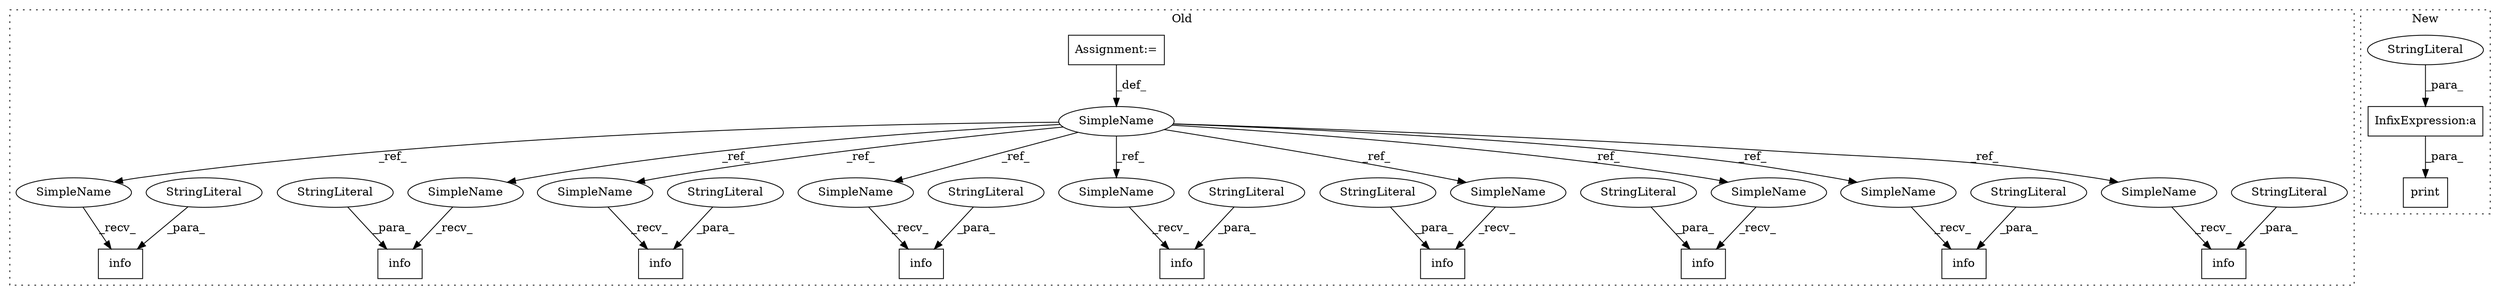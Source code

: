digraph G {
subgraph cluster0 {
1 [label="info" a="32" s="9743,9771" l="5,1" shape="box"];
3 [label="StringLiteral" a="45" s="9748" l="16" shape="ellipse"];
6 [label="Assignment:=" a="7" s="7380" l="6" shape="box"];
7 [label="SimpleName" a="42" s="7380" l="6" shape="ellipse"];
8 [label="info" a="32" s="9145,9177" l="5,1" shape="box"];
9 [label="StringLiteral" a="45" s="9150" l="16" shape="ellipse"];
10 [label="info" a="32" s="9191,9265" l="5,1" shape="box"];
11 [label="StringLiteral" a="45" s="9196" l="22" shape="ellipse"];
12 [label="info" a="32" s="10438,10512" l="5,1" shape="box"];
13 [label="StringLiteral" a="45" s="10443" l="22" shape="ellipse"];
14 [label="info" a="32" s="9103,9131" l="5,1" shape="box"];
15 [label="StringLiteral" a="45" s="9108" l="16" shape="ellipse"];
16 [label="info" a="32" s="10392,10424" l="5,1" shape="box"];
17 [label="StringLiteral" a="45" s="10397" l="16" shape="ellipse"];
18 [label="info" a="32" s="9785,9817" l="5,1" shape="box"];
19 [label="StringLiteral" a="45" s="9790" l="16" shape="ellipse"];
20 [label="info" a="32" s="10350,10378" l="5,1" shape="box"];
21 [label="StringLiteral" a="45" s="10355" l="16" shape="ellipse"];
22 [label="info" a="32" s="9831,9905" l="5,1" shape="box"];
23 [label="StringLiteral" a="45" s="9836" l="22" shape="ellipse"];
24 [label="SimpleName" a="42" s="9096" l="6" shape="ellipse"];
25 [label="SimpleName" a="42" s="10431" l="6" shape="ellipse"];
26 [label="SimpleName" a="42" s="10343" l="6" shape="ellipse"];
27 [label="SimpleName" a="42" s="9184" l="6" shape="ellipse"];
28 [label="SimpleName" a="42" s="9778" l="6" shape="ellipse"];
29 [label="SimpleName" a="42" s="9736" l="6" shape="ellipse"];
30 [label="SimpleName" a="42" s="9824" l="6" shape="ellipse"];
31 [label="SimpleName" a="42" s="10385" l="6" shape="ellipse"];
32 [label="SimpleName" a="42" s="9138" l="6" shape="ellipse"];
label = "Old";
style="dotted";
}
subgraph cluster1 {
2 [label="print" a="32" s="8770,8801" l="6,1" shape="box"];
4 [label="InfixExpression:a" a="27" s="8792" l="3" shape="box"];
5 [label="StringLiteral" a="45" s="8776" l="16" shape="ellipse"];
label = "New";
style="dotted";
}
3 -> 1 [label="_para_"];
4 -> 2 [label="_para_"];
5 -> 4 [label="_para_"];
6 -> 7 [label="_def_"];
7 -> 25 [label="_ref_"];
7 -> 29 [label="_ref_"];
7 -> 32 [label="_ref_"];
7 -> 26 [label="_ref_"];
7 -> 28 [label="_ref_"];
7 -> 31 [label="_ref_"];
7 -> 24 [label="_ref_"];
7 -> 30 [label="_ref_"];
7 -> 27 [label="_ref_"];
9 -> 8 [label="_para_"];
11 -> 10 [label="_para_"];
13 -> 12 [label="_para_"];
15 -> 14 [label="_para_"];
17 -> 16 [label="_para_"];
19 -> 18 [label="_para_"];
21 -> 20 [label="_para_"];
23 -> 22 [label="_para_"];
24 -> 14 [label="_recv_"];
25 -> 12 [label="_recv_"];
26 -> 20 [label="_recv_"];
27 -> 10 [label="_recv_"];
28 -> 18 [label="_recv_"];
29 -> 1 [label="_recv_"];
30 -> 22 [label="_recv_"];
31 -> 16 [label="_recv_"];
32 -> 8 [label="_recv_"];
}